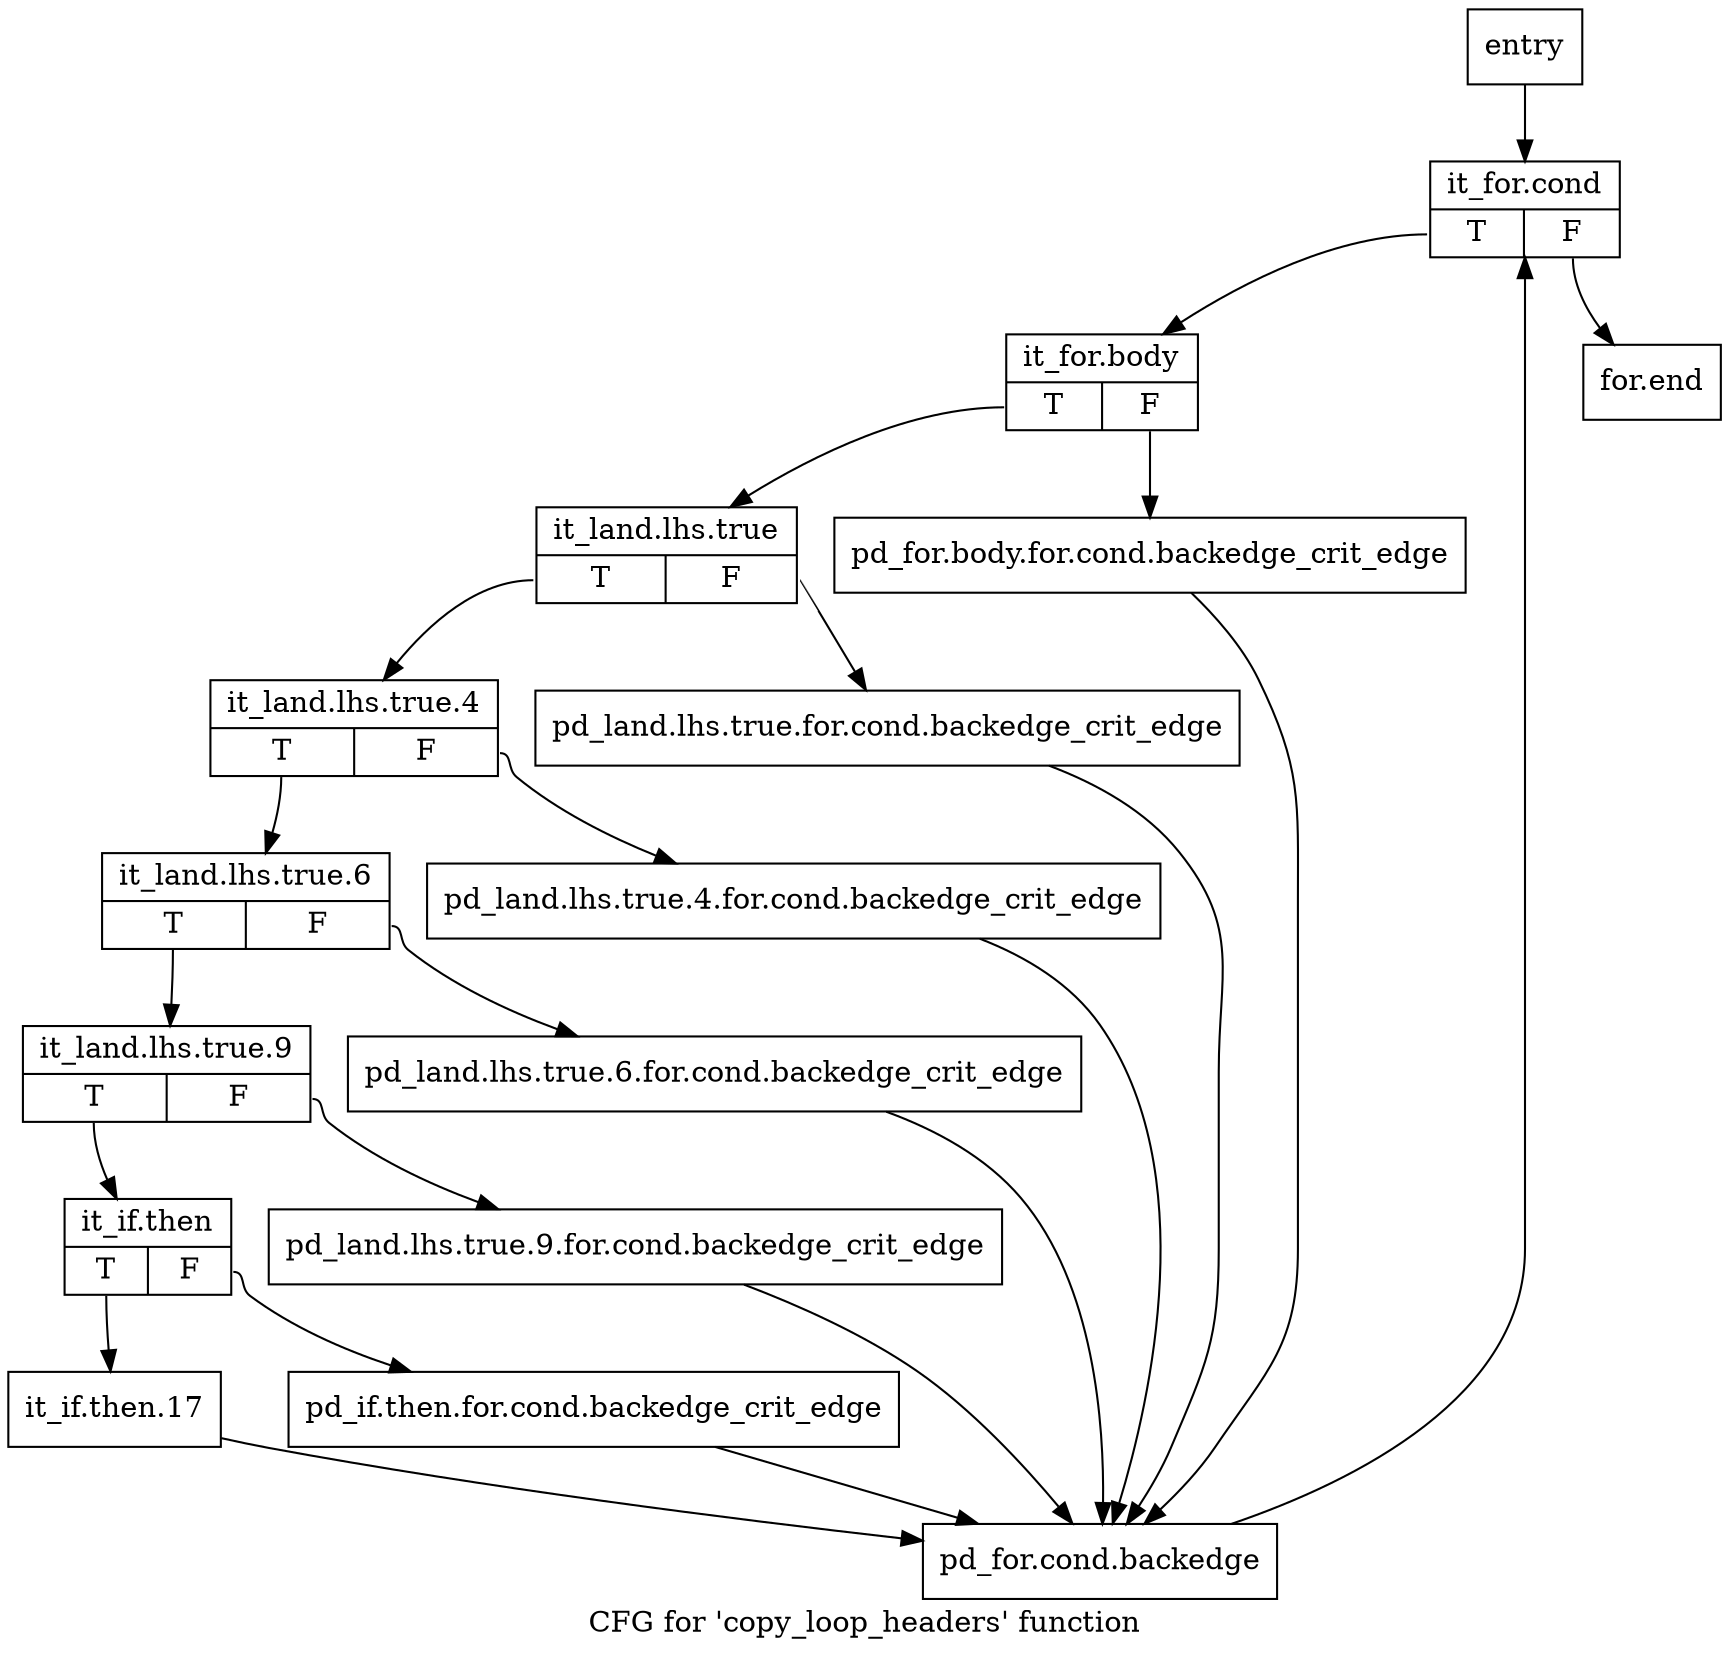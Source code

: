 digraph "CFG for 'copy_loop_headers' function" {
	label="CFG for 'copy_loop_headers' function";

	Node0x7e57df0 [shape=record,label="{entry}"];
	Node0x7e57df0 -> Node0x7e57e40;
	Node0x7e57e40 [shape=record,label="{it_for.cond|{<s0>T|<s1>F}}"];
	Node0x7e57e40:s0 -> Node0x7e57e90;
	Node0x7e57e40:s1 -> Node0x7e582f0;
	Node0x7e57e90 [shape=record,label="{it_for.body|{<s0>T|<s1>F}}"];
	Node0x7e57e90:s0 -> Node0x7e57f80;
	Node0x7e57e90:s1 -> Node0x7e57ee0;
	Node0x7e57ee0 [shape=record,label="{pd_for.body.for.cond.backedge_crit_edge}"];
	Node0x7e57ee0 -> Node0x7e57f30;
	Node0x7e57f30 [shape=record,label="{pd_for.cond.backedge}"];
	Node0x7e57f30 -> Node0x7e57e40;
	Node0x7e57f80 [shape=record,label="{it_land.lhs.true|{<s0>T|<s1>F}}"];
	Node0x7e57f80:s0 -> Node0x7e58020;
	Node0x7e57f80:s1 -> Node0x7e57fd0;
	Node0x7e57fd0 [shape=record,label="{pd_land.lhs.true.for.cond.backedge_crit_edge}"];
	Node0x7e57fd0 -> Node0x7e57f30;
	Node0x7e58020 [shape=record,label="{it_land.lhs.true.4|{<s0>T|<s1>F}}"];
	Node0x7e58020:s0 -> Node0x7e580c0;
	Node0x7e58020:s1 -> Node0x7e58070;
	Node0x7e58070 [shape=record,label="{pd_land.lhs.true.4.for.cond.backedge_crit_edge}"];
	Node0x7e58070 -> Node0x7e57f30;
	Node0x7e580c0 [shape=record,label="{it_land.lhs.true.6|{<s0>T|<s1>F}}"];
	Node0x7e580c0:s0 -> Node0x7e58160;
	Node0x7e580c0:s1 -> Node0x7e58110;
	Node0x7e58110 [shape=record,label="{pd_land.lhs.true.6.for.cond.backedge_crit_edge}"];
	Node0x7e58110 -> Node0x7e57f30;
	Node0x7e58160 [shape=record,label="{it_land.lhs.true.9|{<s0>T|<s1>F}}"];
	Node0x7e58160:s0 -> Node0x7e58200;
	Node0x7e58160:s1 -> Node0x7e581b0;
	Node0x7e581b0 [shape=record,label="{pd_land.lhs.true.9.for.cond.backedge_crit_edge}"];
	Node0x7e581b0 -> Node0x7e57f30;
	Node0x7e58200 [shape=record,label="{it_if.then|{<s0>T|<s1>F}}"];
	Node0x7e58200:s0 -> Node0x7e582a0;
	Node0x7e58200:s1 -> Node0x7e58250;
	Node0x7e58250 [shape=record,label="{pd_if.then.for.cond.backedge_crit_edge}"];
	Node0x7e58250 -> Node0x7e57f30;
	Node0x7e582a0 [shape=record,label="{it_if.then.17}"];
	Node0x7e582a0 -> Node0x7e57f30;
	Node0x7e582f0 [shape=record,label="{for.end}"];
}

